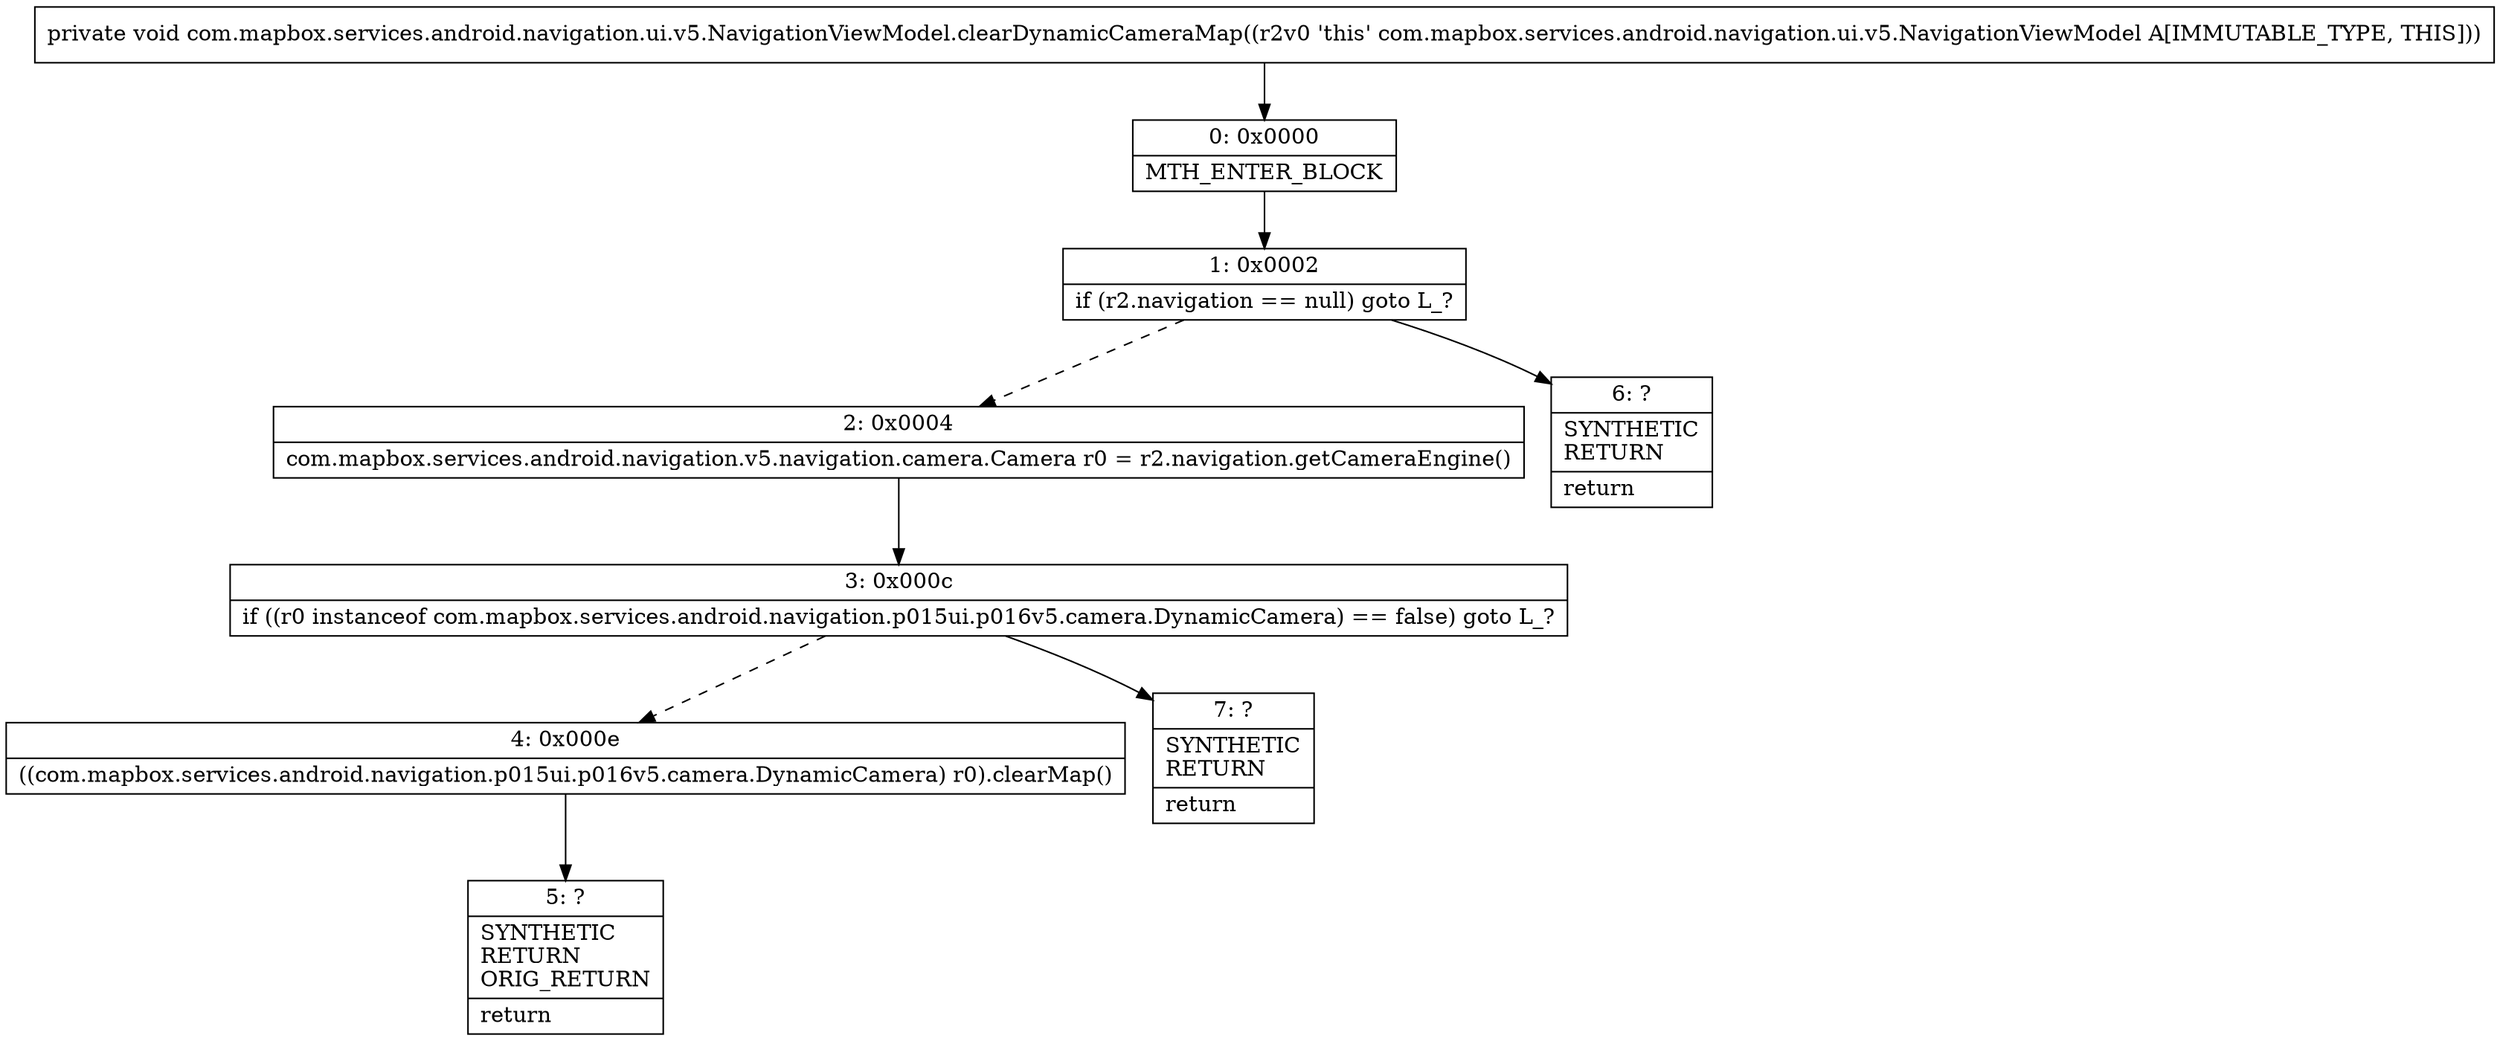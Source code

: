 digraph "CFG forcom.mapbox.services.android.navigation.ui.v5.NavigationViewModel.clearDynamicCameraMap()V" {
Node_0 [shape=record,label="{0\:\ 0x0000|MTH_ENTER_BLOCK\l}"];
Node_1 [shape=record,label="{1\:\ 0x0002|if (r2.navigation == null) goto L_?\l}"];
Node_2 [shape=record,label="{2\:\ 0x0004|com.mapbox.services.android.navigation.v5.navigation.camera.Camera r0 = r2.navigation.getCameraEngine()\l}"];
Node_3 [shape=record,label="{3\:\ 0x000c|if ((r0 instanceof com.mapbox.services.android.navigation.p015ui.p016v5.camera.DynamicCamera) == false) goto L_?\l}"];
Node_4 [shape=record,label="{4\:\ 0x000e|((com.mapbox.services.android.navigation.p015ui.p016v5.camera.DynamicCamera) r0).clearMap()\l}"];
Node_5 [shape=record,label="{5\:\ ?|SYNTHETIC\lRETURN\lORIG_RETURN\l|return\l}"];
Node_6 [shape=record,label="{6\:\ ?|SYNTHETIC\lRETURN\l|return\l}"];
Node_7 [shape=record,label="{7\:\ ?|SYNTHETIC\lRETURN\l|return\l}"];
MethodNode[shape=record,label="{private void com.mapbox.services.android.navigation.ui.v5.NavigationViewModel.clearDynamicCameraMap((r2v0 'this' com.mapbox.services.android.navigation.ui.v5.NavigationViewModel A[IMMUTABLE_TYPE, THIS])) }"];
MethodNode -> Node_0;
Node_0 -> Node_1;
Node_1 -> Node_2[style=dashed];
Node_1 -> Node_6;
Node_2 -> Node_3;
Node_3 -> Node_4[style=dashed];
Node_3 -> Node_7;
Node_4 -> Node_5;
}

